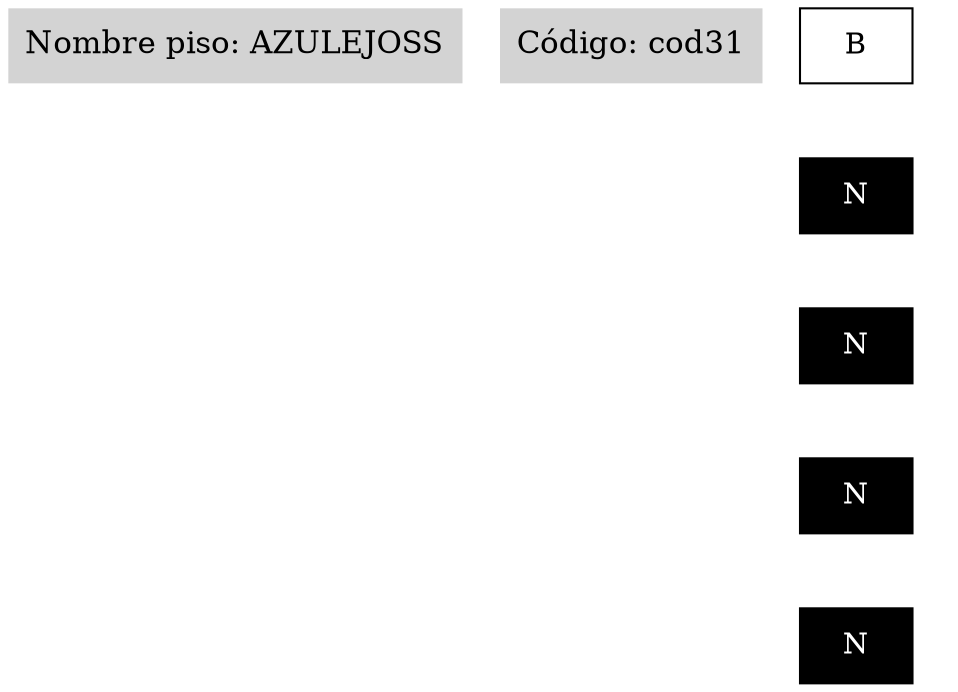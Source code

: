 digraph G {
	edge [style=invis]
	rankdir=TB
	node [shape=box style=filled]
	subgraph matriz_azulejos {
		T [label="Nombre piso: AZULEJOSS" fontsize=15 shape=plaintext]
		S [label="Código: cod31" fontsize=15 shape=plaintext]
		15 [label=B fillcolor=white]
		14 [label=N fillcolor=black fontcolor=white]
		14 -> 14 [style=invis]
		13 [label=N fillcolor=black fontcolor=white]
		13 -> 13 [style=invis]
		12 [label=N fillcolor=black fontcolor=white]
		12 -> 12 [style=invis]
		11 [label=N fillcolor=black fontcolor=white]
		11 -> 11 [style=invis]
	}
	15 -> 14
	14 -> 13
	13 -> 12
	12 -> 11
}
